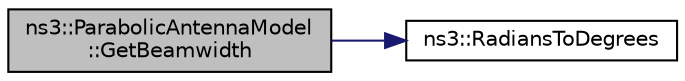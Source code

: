 digraph "ns3::ParabolicAntennaModel::GetBeamwidth"
{
  edge [fontname="Helvetica",fontsize="10",labelfontname="Helvetica",labelfontsize="10"];
  node [fontname="Helvetica",fontsize="10",shape=record];
  rankdir="LR";
  Node1 [label="ns3::ParabolicAntennaModel\l::GetBeamwidth",height=0.2,width=0.4,color="black", fillcolor="grey75", style="filled", fontcolor="black"];
  Node1 -> Node2 [color="midnightblue",fontsize="10",style="solid"];
  Node2 [label="ns3::RadiansToDegrees",height=0.2,width=0.4,color="black", fillcolor="white", style="filled",URL="$d7/d2e/namespacens3.html#af5d56218af98856ea7d51105573d6418",tooltip="converts radians to degrees "];
}
